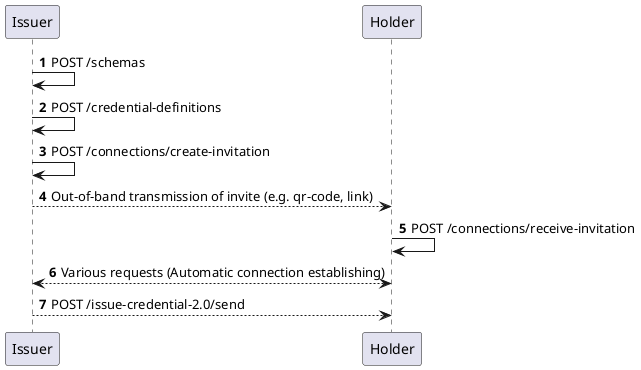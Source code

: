 @startuml
'https://plantuml.com/sequence-diagram

autonumber

Issuer -> Issuer: POST /schemas
Issuer -> Issuer: POST /credential-definitions
Issuer -> Issuer: POST /connections/create-invitation
Issuer --> Holder: Out-of-band transmission of invite (e.g. qr-code, link)
Holder -> Holder: POST /connections/receive-invitation
Holder <--> Issuer: Various requests (Automatic connection establishing)
Issuer --> Holder: POST /issue-credential-2.0/send

@enduml